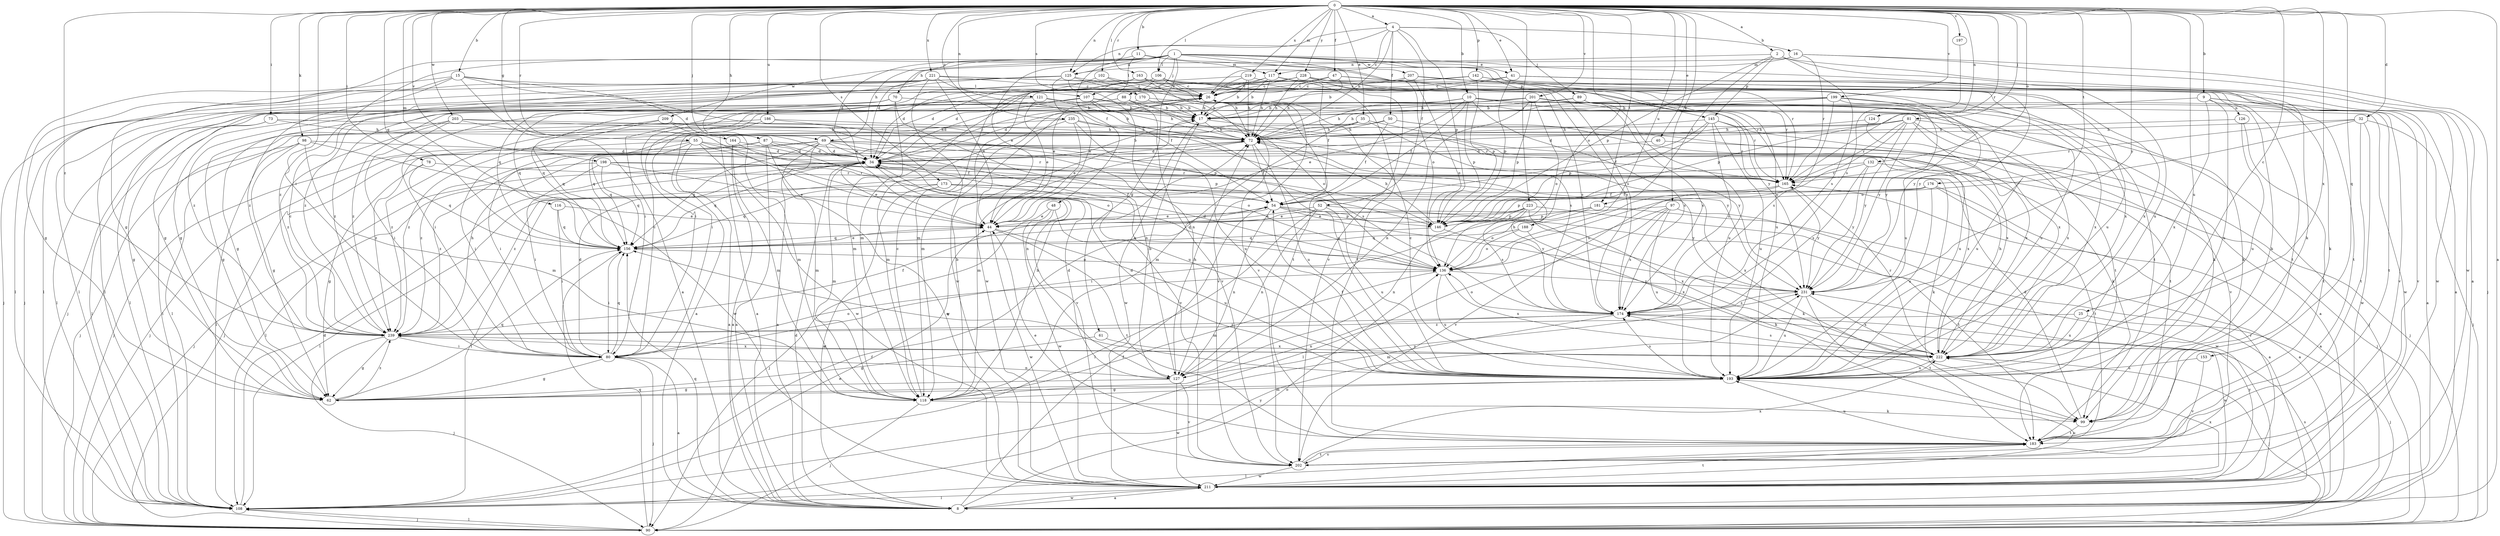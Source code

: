 strict digraph  {
0;
1;
2;
4;
8;
9;
10;
11;
15;
16;
17;
25;
26;
32;
34;
35;
40;
41;
44;
47;
48;
50;
52;
54;
55;
61;
62;
69;
70;
72;
73;
78;
80;
81;
87;
88;
89;
90;
97;
98;
99;
102;
106;
107;
108;
116;
117;
118;
121;
124;
125;
126;
127;
132;
136;
142;
145;
146;
153;
156;
163;
164;
165;
170;
173;
174;
176;
181;
183;
186;
188;
193;
197;
198;
199;
201;
202;
203;
207;
209;
211;
219;
221;
222;
223;
228;
231;
235;
239;
0 -> 2  [label=a];
0 -> 4  [label=a];
0 -> 8  [label=a];
0 -> 9  [label=b];
0 -> 10  [label=b];
0 -> 11  [label=b];
0 -> 15  [label=b];
0 -> 25  [label=c];
0 -> 32  [label=d];
0 -> 35  [label=e];
0 -> 40  [label=e];
0 -> 41  [label=e];
0 -> 47  [label=f];
0 -> 55  [label=g];
0 -> 69  [label=h];
0 -> 73  [label=i];
0 -> 78  [label=i];
0 -> 80  [label=i];
0 -> 81  [label=j];
0 -> 87  [label=j];
0 -> 97  [label=k];
0 -> 98  [label=k];
0 -> 102  [label=l];
0 -> 106  [label=l];
0 -> 116  [label=m];
0 -> 117  [label=m];
0 -> 121  [label=n];
0 -> 124  [label=n];
0 -> 125  [label=n];
0 -> 132  [label=o];
0 -> 136  [label=o];
0 -> 142  [label=p];
0 -> 153  [label=q];
0 -> 156  [label=q];
0 -> 163  [label=r];
0 -> 164  [label=r];
0 -> 165  [label=r];
0 -> 170  [label=s];
0 -> 173  [label=s];
0 -> 176  [label=t];
0 -> 181  [label=t];
0 -> 186  [label=u];
0 -> 188  [label=u];
0 -> 193  [label=u];
0 -> 197  [label=v];
0 -> 198  [label=v];
0 -> 199  [label=v];
0 -> 201  [label=v];
0 -> 203  [label=w];
0 -> 219  [label=x];
0 -> 221  [label=x];
0 -> 222  [label=x];
0 -> 223  [label=y];
0 -> 228  [label=y];
0 -> 231  [label=y];
0 -> 235  [label=z];
0 -> 239  [label=z];
1 -> 41  [label=e];
1 -> 44  [label=e];
1 -> 61  [label=g];
1 -> 62  [label=g];
1 -> 69  [label=h];
1 -> 70  [label=h];
1 -> 88  [label=j];
1 -> 99  [label=k];
1 -> 106  [label=l];
1 -> 125  [label=n];
1 -> 136  [label=o];
1 -> 145  [label=p];
1 -> 165  [label=r];
1 -> 202  [label=v];
1 -> 207  [label=w];
1 -> 209  [label=w];
1 -> 239  [label=z];
2 -> 125  [label=n];
2 -> 145  [label=p];
2 -> 146  [label=p];
2 -> 174  [label=s];
2 -> 181  [label=t];
2 -> 193  [label=u];
2 -> 211  [label=w];
4 -> 16  [label=b];
4 -> 26  [label=c];
4 -> 48  [label=f];
4 -> 50  [label=f];
4 -> 52  [label=f];
4 -> 72  [label=h];
4 -> 89  [label=j];
4 -> 125  [label=n];
4 -> 146  [label=p];
8 -> 34  [label=d];
8 -> 54  [label=f];
8 -> 136  [label=o];
8 -> 156  [label=q];
8 -> 211  [label=w];
9 -> 8  [label=a];
9 -> 126  [label=n];
9 -> 146  [label=p];
9 -> 193  [label=u];
9 -> 202  [label=v];
9 -> 222  [label=x];
10 -> 17  [label=b];
10 -> 44  [label=e];
10 -> 54  [label=f];
10 -> 72  [label=h];
10 -> 146  [label=p];
10 -> 165  [label=r];
10 -> 174  [label=s];
10 -> 193  [label=u];
10 -> 211  [label=w];
11 -> 34  [label=d];
11 -> 107  [label=l];
11 -> 117  [label=m];
11 -> 174  [label=s];
15 -> 8  [label=a];
15 -> 34  [label=d];
15 -> 44  [label=e];
15 -> 62  [label=g];
15 -> 107  [label=l];
15 -> 108  [label=l];
15 -> 239  [label=z];
16 -> 8  [label=a];
16 -> 34  [label=d];
16 -> 90  [label=j];
16 -> 117  [label=m];
16 -> 165  [label=r];
17 -> 72  [label=h];
17 -> 165  [label=r];
17 -> 211  [label=w];
25 -> 90  [label=j];
25 -> 222  [label=x];
25 -> 239  [label=z];
26 -> 17  [label=b];
26 -> 183  [label=t];
26 -> 202  [label=v];
26 -> 222  [label=x];
32 -> 72  [label=h];
32 -> 90  [label=j];
32 -> 136  [label=o];
32 -> 165  [label=r];
32 -> 183  [label=t];
32 -> 211  [label=w];
34 -> 17  [label=b];
34 -> 26  [label=c];
34 -> 44  [label=e];
34 -> 90  [label=j];
34 -> 108  [label=l];
34 -> 118  [label=m];
34 -> 156  [label=q];
34 -> 165  [label=r];
35 -> 72  [label=h];
35 -> 108  [label=l];
35 -> 118  [label=m];
35 -> 193  [label=u];
35 -> 231  [label=y];
40 -> 34  [label=d];
40 -> 90  [label=j];
41 -> 17  [label=b];
41 -> 26  [label=c];
41 -> 99  [label=k];
41 -> 146  [label=p];
41 -> 183  [label=t];
41 -> 211  [label=w];
44 -> 156  [label=q];
44 -> 183  [label=t];
44 -> 193  [label=u];
44 -> 211  [label=w];
47 -> 26  [label=c];
47 -> 72  [label=h];
47 -> 118  [label=m];
47 -> 183  [label=t];
47 -> 231  [label=y];
48 -> 44  [label=e];
48 -> 90  [label=j];
48 -> 136  [label=o];
48 -> 211  [label=w];
50 -> 8  [label=a];
50 -> 54  [label=f];
50 -> 72  [label=h];
50 -> 222  [label=x];
50 -> 239  [label=z];
52 -> 44  [label=e];
52 -> 108  [label=l];
52 -> 127  [label=n];
52 -> 193  [label=u];
52 -> 211  [label=w];
54 -> 44  [label=e];
54 -> 99  [label=k];
54 -> 127  [label=n];
54 -> 146  [label=p];
54 -> 231  [label=y];
55 -> 8  [label=a];
55 -> 34  [label=d];
55 -> 80  [label=i];
55 -> 146  [label=p];
55 -> 156  [label=q];
55 -> 202  [label=v];
55 -> 211  [label=w];
55 -> 239  [label=z];
61 -> 62  [label=g];
61 -> 222  [label=x];
62 -> 156  [label=q];
62 -> 231  [label=y];
62 -> 239  [label=z];
69 -> 8  [label=a];
69 -> 34  [label=d];
69 -> 80  [label=i];
69 -> 90  [label=j];
69 -> 99  [label=k];
69 -> 118  [label=m];
69 -> 136  [label=o];
69 -> 156  [label=q];
69 -> 193  [label=u];
69 -> 202  [label=v];
69 -> 222  [label=x];
70 -> 17  [label=b];
70 -> 108  [label=l];
70 -> 118  [label=m];
70 -> 127  [label=n];
70 -> 156  [label=q];
72 -> 34  [label=d];
72 -> 54  [label=f];
72 -> 90  [label=j];
72 -> 118  [label=m];
72 -> 193  [label=u];
73 -> 62  [label=g];
73 -> 72  [label=h];
73 -> 108  [label=l];
73 -> 231  [label=y];
78 -> 62  [label=g];
78 -> 156  [label=q];
78 -> 165  [label=r];
80 -> 8  [label=a];
80 -> 26  [label=c];
80 -> 34  [label=d];
80 -> 62  [label=g];
80 -> 90  [label=j];
80 -> 127  [label=n];
80 -> 136  [label=o];
80 -> 156  [label=q];
81 -> 34  [label=d];
81 -> 72  [label=h];
81 -> 90  [label=j];
81 -> 136  [label=o];
81 -> 156  [label=q];
81 -> 165  [label=r];
81 -> 193  [label=u];
81 -> 222  [label=x];
81 -> 231  [label=y];
87 -> 8  [label=a];
87 -> 34  [label=d];
87 -> 90  [label=j];
87 -> 136  [label=o];
87 -> 165  [label=r];
87 -> 211  [label=w];
87 -> 239  [label=z];
88 -> 17  [label=b];
88 -> 90  [label=j];
88 -> 136  [label=o];
88 -> 202  [label=v];
88 -> 239  [label=z];
89 -> 17  [label=b];
89 -> 174  [label=s];
89 -> 193  [label=u];
89 -> 239  [label=z];
90 -> 44  [label=e];
90 -> 108  [label=l];
90 -> 156  [label=q];
90 -> 174  [label=s];
97 -> 8  [label=a];
97 -> 44  [label=e];
97 -> 108  [label=l];
97 -> 136  [label=o];
97 -> 174  [label=s];
97 -> 193  [label=u];
98 -> 34  [label=d];
98 -> 62  [label=g];
98 -> 90  [label=j];
98 -> 108  [label=l];
98 -> 118  [label=m];
98 -> 211  [label=w];
99 -> 34  [label=d];
99 -> 183  [label=t];
102 -> 26  [label=c];
102 -> 34  [label=d];
102 -> 183  [label=t];
106 -> 26  [label=c];
106 -> 44  [label=e];
106 -> 72  [label=h];
106 -> 80  [label=i];
106 -> 90  [label=j];
106 -> 99  [label=k];
106 -> 231  [label=y];
107 -> 17  [label=b];
107 -> 34  [label=d];
107 -> 62  [label=g];
107 -> 72  [label=h];
107 -> 108  [label=l];
107 -> 174  [label=s];
107 -> 193  [label=u];
108 -> 34  [label=d];
108 -> 54  [label=f];
108 -> 90  [label=j];
108 -> 231  [label=y];
116 -> 44  [label=e];
116 -> 80  [label=i];
116 -> 156  [label=q];
117 -> 17  [label=b];
117 -> 26  [label=c];
117 -> 54  [label=f];
117 -> 72  [label=h];
117 -> 211  [label=w];
117 -> 222  [label=x];
118 -> 17  [label=b];
118 -> 26  [label=c];
118 -> 72  [label=h];
118 -> 90  [label=j];
118 -> 99  [label=k];
121 -> 17  [label=b];
121 -> 44  [label=e];
121 -> 72  [label=h];
121 -> 80  [label=i];
124 -> 72  [label=h];
124 -> 202  [label=v];
125 -> 26  [label=c];
125 -> 44  [label=e];
125 -> 90  [label=j];
125 -> 108  [label=l];
125 -> 127  [label=n];
125 -> 202  [label=v];
125 -> 239  [label=z];
126 -> 72  [label=h];
126 -> 183  [label=t];
126 -> 193  [label=u];
127 -> 17  [label=b];
127 -> 34  [label=d];
127 -> 62  [label=g];
127 -> 72  [label=h];
127 -> 202  [label=v];
127 -> 211  [label=w];
132 -> 90  [label=j];
132 -> 165  [label=r];
132 -> 174  [label=s];
132 -> 231  [label=y];
132 -> 239  [label=z];
136 -> 34  [label=d];
136 -> 118  [label=m];
136 -> 193  [label=u];
136 -> 222  [label=x];
136 -> 231  [label=y];
142 -> 26  [label=c];
142 -> 34  [label=d];
142 -> 146  [label=p];
142 -> 193  [label=u];
142 -> 231  [label=y];
145 -> 54  [label=f];
145 -> 72  [label=h];
145 -> 146  [label=p];
145 -> 165  [label=r];
145 -> 174  [label=s];
145 -> 183  [label=t];
145 -> 193  [label=u];
146 -> 72  [label=h];
146 -> 99  [label=k];
146 -> 156  [label=q];
153 -> 193  [label=u];
153 -> 202  [label=v];
156 -> 44  [label=e];
156 -> 80  [label=i];
156 -> 136  [label=o];
163 -> 26  [label=c];
163 -> 34  [label=d];
163 -> 62  [label=g];
163 -> 72  [label=h];
163 -> 174  [label=s];
164 -> 8  [label=a];
164 -> 34  [label=d];
164 -> 54  [label=f];
164 -> 118  [label=m];
165 -> 54  [label=f];
165 -> 202  [label=v];
165 -> 231  [label=y];
170 -> 17  [label=b];
170 -> 99  [label=k];
170 -> 156  [label=q];
173 -> 8  [label=a];
173 -> 54  [label=f];
173 -> 108  [label=l];
173 -> 156  [label=q];
173 -> 222  [label=x];
173 -> 231  [label=y];
174 -> 72  [label=h];
174 -> 118  [label=m];
174 -> 127  [label=n];
174 -> 136  [label=o];
174 -> 211  [label=w];
174 -> 239  [label=z];
176 -> 8  [label=a];
176 -> 54  [label=f];
176 -> 108  [label=l];
176 -> 146  [label=p];
176 -> 183  [label=t];
176 -> 193  [label=u];
181 -> 8  [label=a];
181 -> 80  [label=i];
181 -> 136  [label=o];
181 -> 146  [label=p];
183 -> 44  [label=e];
183 -> 108  [label=l];
183 -> 193  [label=u];
183 -> 202  [label=v];
186 -> 8  [label=a];
186 -> 72  [label=h];
186 -> 108  [label=l];
186 -> 146  [label=p];
188 -> 136  [label=o];
188 -> 156  [label=q];
188 -> 222  [label=x];
193 -> 26  [label=c];
193 -> 34  [label=d];
193 -> 54  [label=f];
193 -> 62  [label=g];
193 -> 118  [label=m];
193 -> 156  [label=q];
193 -> 174  [label=s];
197 -> 174  [label=s];
198 -> 44  [label=e];
198 -> 80  [label=i];
198 -> 99  [label=k];
198 -> 156  [label=q];
198 -> 165  [label=r];
198 -> 239  [label=z];
199 -> 17  [label=b];
199 -> 72  [label=h];
199 -> 80  [label=i];
199 -> 99  [label=k];
199 -> 174  [label=s];
199 -> 222  [label=x];
199 -> 231  [label=y];
201 -> 17  [label=b];
201 -> 34  [label=d];
201 -> 118  [label=m];
201 -> 127  [label=n];
201 -> 136  [label=o];
201 -> 146  [label=p];
201 -> 183  [label=t];
201 -> 193  [label=u];
201 -> 202  [label=v];
201 -> 231  [label=y];
202 -> 183  [label=t];
202 -> 211  [label=w];
202 -> 222  [label=x];
203 -> 62  [label=g];
203 -> 72  [label=h];
203 -> 80  [label=i];
203 -> 127  [label=n];
203 -> 174  [label=s];
203 -> 239  [label=z];
207 -> 26  [label=c];
207 -> 108  [label=l];
207 -> 136  [label=o];
207 -> 183  [label=t];
207 -> 222  [label=x];
209 -> 72  [label=h];
209 -> 118  [label=m];
209 -> 156  [label=q];
209 -> 239  [label=z];
211 -> 8  [label=a];
211 -> 108  [label=l];
211 -> 165  [label=r];
211 -> 183  [label=t];
211 -> 193  [label=u];
211 -> 222  [label=x];
211 -> 231  [label=y];
219 -> 17  [label=b];
219 -> 26  [label=c];
219 -> 62  [label=g];
219 -> 72  [label=h];
219 -> 183  [label=t];
221 -> 26  [label=c];
221 -> 44  [label=e];
221 -> 54  [label=f];
221 -> 108  [label=l];
221 -> 156  [label=q];
221 -> 165  [label=r];
221 -> 174  [label=s];
221 -> 211  [label=w];
221 -> 239  [label=z];
222 -> 72  [label=h];
222 -> 90  [label=j];
222 -> 165  [label=r];
222 -> 174  [label=s];
222 -> 193  [label=u];
222 -> 239  [label=z];
223 -> 44  [label=e];
223 -> 127  [label=n];
223 -> 146  [label=p];
223 -> 156  [label=q];
223 -> 174  [label=s];
223 -> 183  [label=t];
223 -> 222  [label=x];
228 -> 8  [label=a];
228 -> 26  [label=c];
228 -> 72  [label=h];
228 -> 80  [label=i];
228 -> 118  [label=m];
228 -> 165  [label=r];
228 -> 193  [label=u];
231 -> 174  [label=s];
231 -> 183  [label=t];
231 -> 193  [label=u];
231 -> 222  [label=x];
235 -> 8  [label=a];
235 -> 44  [label=e];
235 -> 72  [label=h];
235 -> 118  [label=m];
235 -> 193  [label=u];
235 -> 222  [label=x];
239 -> 26  [label=c];
239 -> 54  [label=f];
239 -> 62  [label=g];
239 -> 72  [label=h];
239 -> 80  [label=i];
239 -> 90  [label=j];
239 -> 222  [label=x];
}
